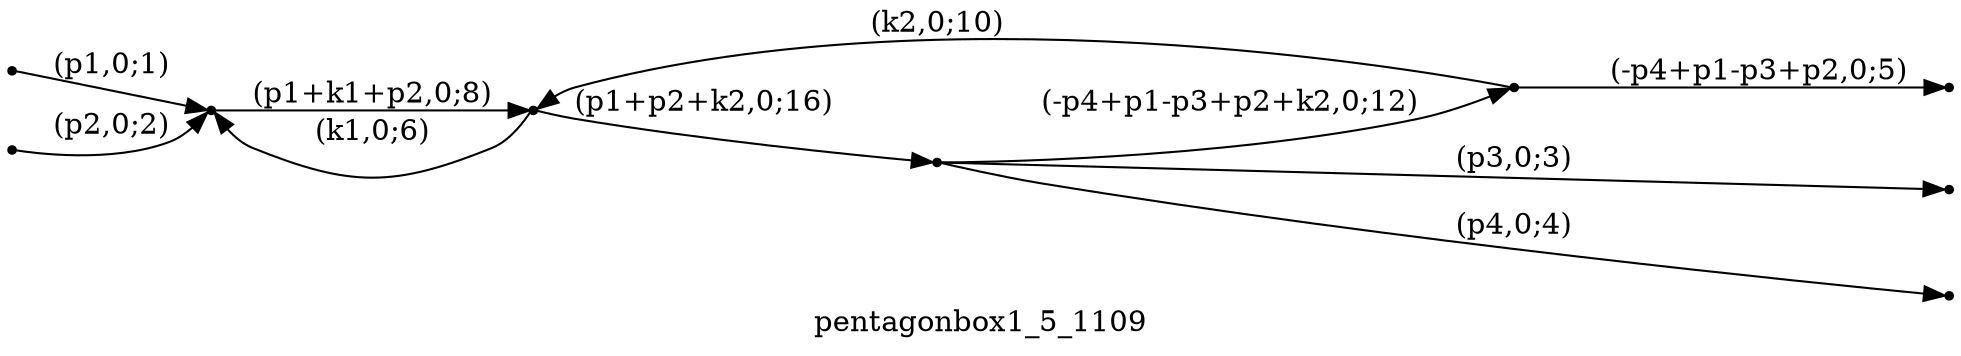 digraph pentagonbox1_5_1109 {
  label="pentagonbox1_5_1109";
  rankdir="LR";
  subgraph edges {
    -1 -> 2 [label="(p1,0;1)"];
    -2 -> 2 [label="(p2,0;2)"];
    4 -> -3 [label="(p3,0;3)"];
    4 -> -4 [label="(p4,0;4)"];
    1 -> -5 [label="(-p4+p1-p3+p2,0;5)"];
    3 -> 2 [label="(k1,0;6)"];
    2 -> 3 [label="(p1+k1+p2,0;8)"];
    1 -> 3 [label="(k2,0;10)"];
    4 -> 1 [label="(-p4+p1-p3+p2+k2,0;12)"];
    3 -> 4 [label="(p1+p2+k2,0;16)"];
  }
  subgraph incoming { rank="source"; -1; -2; }
  subgraph outgoing { rank="sink"; -3; -4; -5; }
-5 [shape=point];
-4 [shape=point];
-3 [shape=point];
-2 [shape=point];
-1 [shape=point];
1 [shape=point];
2 [shape=point];
3 [shape=point];
4 [shape=point];
}

